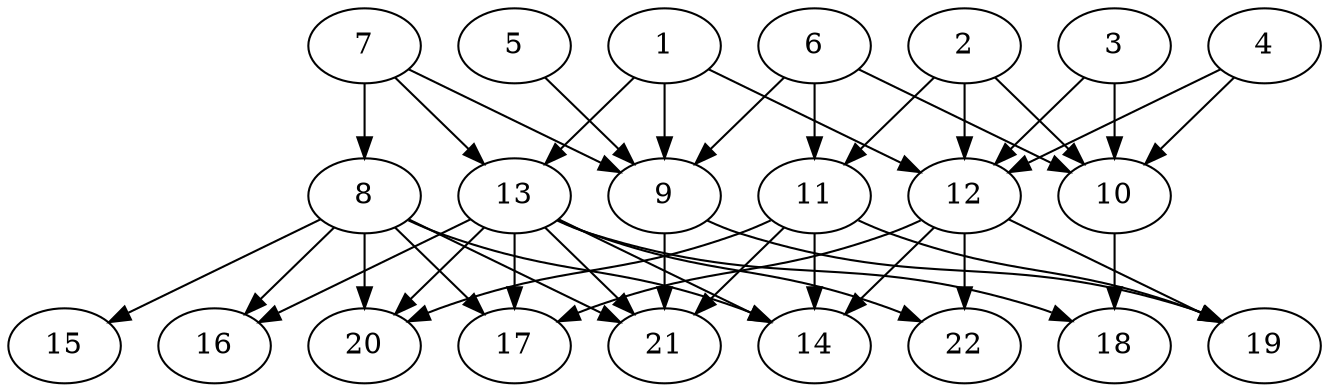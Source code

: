 // DAG (tier=2-normal, mode=data, n=22, ccr=0.429, fat=0.654, density=0.596, regular=0.454, jump=0.148, mindata=2097152, maxdata=16777216)
// DAG automatically generated by daggen at Sun Aug 24 16:33:34 2025
// /home/ermia/Project/Environments/daggen/bin/daggen --dot --ccr 0.429 --fat 0.654 --regular 0.454 --density 0.596 --jump 0.148 --mindata 2097152 --maxdata 16777216 -n 22 
digraph G {
  1 [size="264921996280255741952", alpha="0.15", expect_size="132460998140127870976"]
  1 -> 9 [size ="329990927286272"]
  1 -> 12 [size ="329990927286272"]
  1 -> 13 [size ="329990927286272"]
  2 [size="3610008668838920", alpha="0.15", expect_size="1805004334419460"]
  2 -> 10 [size ="233506768683008"]
  2 -> 11 [size ="233506768683008"]
  2 -> 12 [size ="233506768683008"]
  3 [size="1048129931610420864", alpha="0.17", expect_size="524064965805210432"]
  3 -> 10 [size ="1053582732296192"]
  3 -> 12 [size ="1053582732296192"]
  4 [size="20693241408111240", alpha="0.16", expect_size="10346620704055620"]
  4 -> 10 [size ="385497146851328"]
  4 -> 12 [size ="385497146851328"]
  5 [size="6405461268087270", alpha="0.19", expect_size="3202730634043635"]
  5 -> 9 [size ="276866216755200"]
  6 [size="10555220972009418", alpha="0.12", expect_size="5277610486004709"]
  6 -> 9 [size ="304208540598272"]
  6 -> 10 [size ="304208540598272"]
  6 -> 11 [size ="304208540598272"]
  7 [size="1552591733008302604288", alpha="0.08", expect_size="776295866504151302144"]
  7 -> 8 [size ="1072658552717312"]
  7 -> 9 [size ="1072658552717312"]
  7 -> 13 [size ="1072658552717312"]
  8 [size="424409483643641216", alpha="0.11", expect_size="212204741821820608"]
  8 -> 14 [size ="268164638179328"]
  8 -> 15 [size ="268164638179328"]
  8 -> 16 [size ="268164638179328"]
  8 -> 17 [size ="268164638179328"]
  8 -> 20 [size ="268164638179328"]
  8 -> 21 [size ="268164638179328"]
  9 [size="204996610910059488", alpha="0.08", expect_size="102498305455029744"]
  9 -> 19 [size ="159756811501568"]
  9 -> 21 [size ="159756811501568"]
  10 [size="729575765578159488", alpha="0.03", expect_size="364787882789079744"]
  10 -> 18 [size ="732412183052288"]
  11 [size="38292693263019264", alpha="0.16", expect_size="19146346631509632"]
  11 -> 14 [size ="661329677385728"]
  11 -> 19 [size ="661329677385728"]
  11 -> 20 [size ="661329677385728"]
  11 -> 21 [size ="661329677385728"]
  12 [size="34871230513797300", alpha="0.19", expect_size="17435615256898650"]
  12 -> 14 [size ="1244470129459200"]
  12 -> 17 [size ="1244470129459200"]
  12 -> 19 [size ="1244470129459200"]
  12 -> 22 [size ="1244470129459200"]
  13 [size="28729895576145656", alpha="0.18", expect_size="14364947788072828"]
  13 -> 14 [size ="1023899265400832"]
  13 -> 16 [size ="1023899265400832"]
  13 -> 17 [size ="1023899265400832"]
  13 -> 18 [size ="1023899265400832"]
  13 -> 20 [size ="1023899265400832"]
  13 -> 21 [size ="1023899265400832"]
  13 -> 22 [size ="1023899265400832"]
  14 [size="78053414686701376", alpha="0.10", expect_size="39026707343350688"]
  15 [size="14508692849185326", alpha="0.12", expect_size="7254346424592663"]
  16 [size="25760393740153864", alpha="0.03", expect_size="12880196870076932"]
  17 [size="20098388180850732", alpha="0.19", expect_size="10049194090425366"]
  18 [size="1873108293968124182528", alpha="0.03", expect_size="936554146984062091264"]
  19 [size="12200840889022768", alpha="0.05", expect_size="6100420444511384"]
  20 [size="27277264472729600", alpha="0.02", expect_size="13638632236364800"]
  21 [size="4001576731459228532736", alpha="0.15", expect_size="2000788365729614266368"]
  22 [size="3041424987597335166976", alpha="0.04", expect_size="1520712493798667583488"]
}